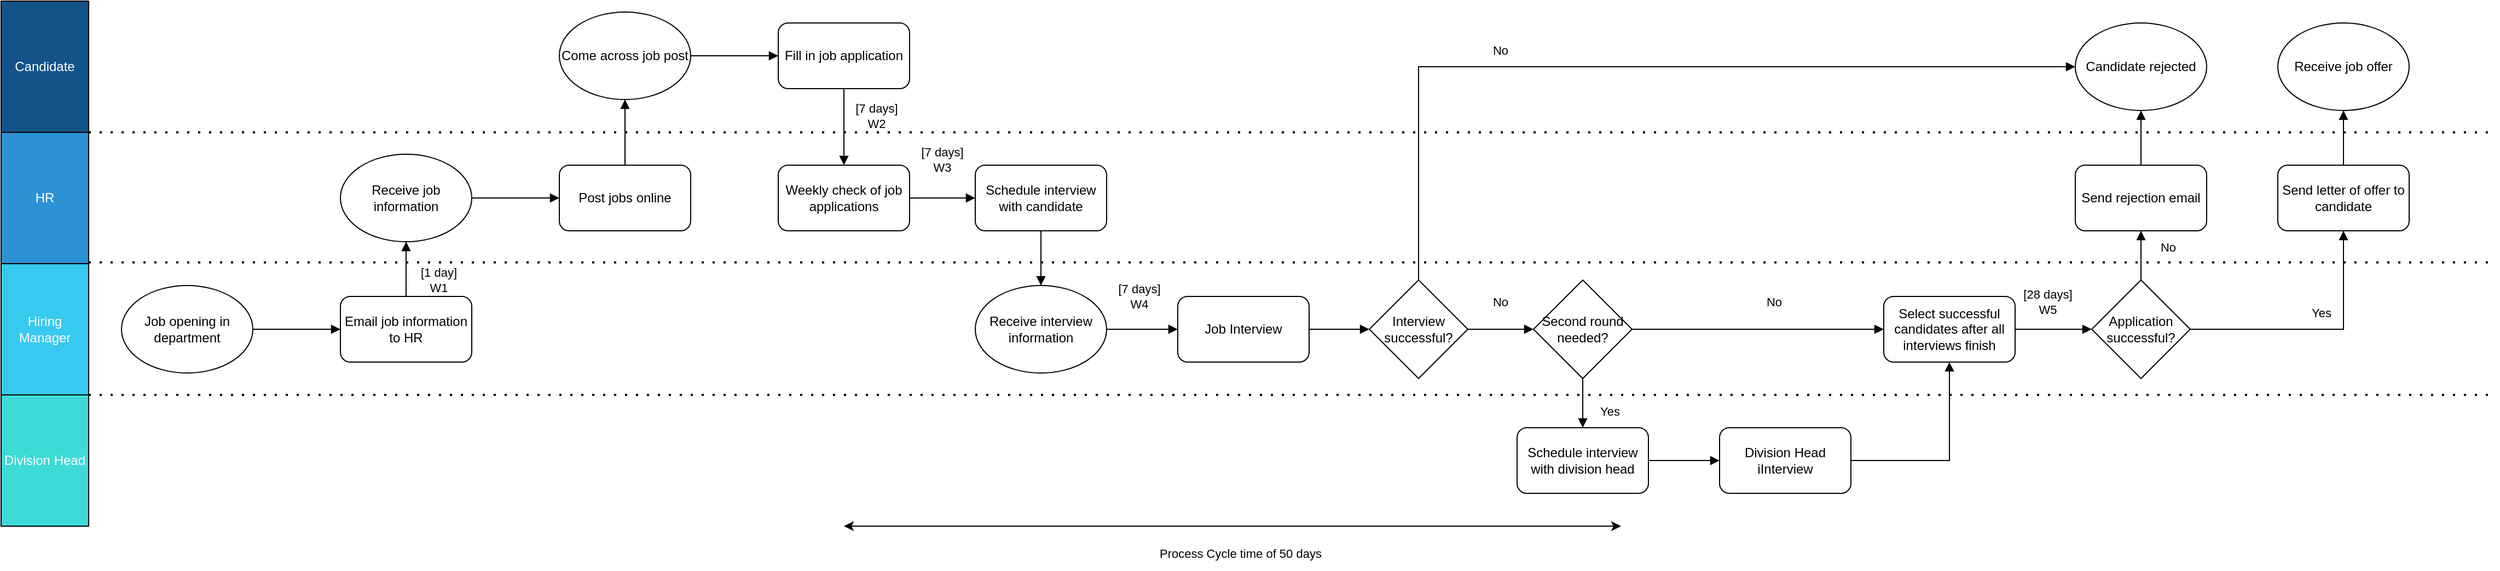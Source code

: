 <mxfile version="21.1.4" type="github">
  <diagram name="Page-1" id="x3qRDm9B7H_OVfXoaRfD">
    <mxGraphModel dx="1026" dy="579" grid="1" gridSize="10" guides="1" tooltips="1" connect="1" arrows="1" fold="1" page="1" pageScale="1" pageWidth="850" pageHeight="1100" math="0" shadow="0">
      <root>
        <mxCell id="0" />
        <mxCell id="1" parent="0" />
        <mxCell id="MzEPvq9lY3MwqnpipSgU-8" value="&lt;font color=&quot;#ffffff&quot;&gt;Candidate&lt;/font&gt;" style="rounded=0;whiteSpace=wrap;html=1;direction=south;fillColor=#13538A;" parent="1" vertex="1">
          <mxGeometry x="80" y="120" width="80" height="120" as="geometry" />
        </mxCell>
        <mxCell id="nVGY_BLCJTJtmA_UGDGf-1" value="&lt;font color=&quot;#ffffff&quot;&gt;HR&lt;/font&gt;" style="rounded=0;whiteSpace=wrap;html=1;direction=south;fillColor=#2C92D5;" vertex="1" parent="1">
          <mxGeometry x="80" y="240" width="80" height="120" as="geometry" />
        </mxCell>
        <mxCell id="nVGY_BLCJTJtmA_UGDGf-2" value="&lt;font color=&quot;#ffffff&quot;&gt;Hiring Manager&lt;/font&gt;" style="rounded=0;whiteSpace=wrap;html=1;direction=south;fillColor=#37C9EF;" vertex="1" parent="1">
          <mxGeometry x="80" y="360" width="80" height="120" as="geometry" />
        </mxCell>
        <mxCell id="nVGY_BLCJTJtmA_UGDGf-3" value="&lt;font color=&quot;#ffffff&quot;&gt;Division Head&lt;/font&gt;" style="rounded=0;whiteSpace=wrap;html=1;direction=south;fillColor=#3EDAD8;" vertex="1" parent="1">
          <mxGeometry x="80" y="480" width="80" height="120" as="geometry" />
        </mxCell>
        <mxCell id="nVGY_BLCJTJtmA_UGDGf-6" value="" style="edgeStyle=orthogonalEdgeStyle;rounded=0;orthogonalLoop=1;jettySize=auto;html=1;endArrow=block;endFill=1;" edge="1" parent="1" source="nVGY_BLCJTJtmA_UGDGf-4">
          <mxGeometry relative="1" as="geometry">
            <mxPoint x="390" y="420" as="targetPoint" />
          </mxGeometry>
        </mxCell>
        <mxCell id="nVGY_BLCJTJtmA_UGDGf-4" value="Job opening in department" style="ellipse;whiteSpace=wrap;html=1;" vertex="1" parent="1">
          <mxGeometry x="190" y="380" width="120" height="80" as="geometry" />
        </mxCell>
        <mxCell id="nVGY_BLCJTJtmA_UGDGf-42" value="" style="edgeStyle=orthogonalEdgeStyle;shape=connector;rounded=0;orthogonalLoop=1;jettySize=auto;html=1;labelBackgroundColor=default;strokeColor=default;fontFamily=Helvetica;fontSize=11;fontColor=default;endArrow=block;endFill=1;" edge="1" parent="1" source="nVGY_BLCJTJtmA_UGDGf-9" target="nVGY_BLCJTJtmA_UGDGf-11">
          <mxGeometry relative="1" as="geometry" />
        </mxCell>
        <mxCell id="nVGY_BLCJTJtmA_UGDGf-9" value="Receive job information" style="ellipse;whiteSpace=wrap;html=1;" vertex="1" parent="1">
          <mxGeometry x="390" y="260" width="120" height="80" as="geometry" />
        </mxCell>
        <mxCell id="nVGY_BLCJTJtmA_UGDGf-43" value="" style="edgeStyle=orthogonalEdgeStyle;shape=connector;rounded=0;orthogonalLoop=1;jettySize=auto;html=1;labelBackgroundColor=default;strokeColor=default;fontFamily=Helvetica;fontSize=11;fontColor=default;endArrow=block;endFill=1;" edge="1" parent="1" source="nVGY_BLCJTJtmA_UGDGf-11" target="nVGY_BLCJTJtmA_UGDGf-14">
          <mxGeometry relative="1" as="geometry" />
        </mxCell>
        <mxCell id="nVGY_BLCJTJtmA_UGDGf-11" value="Post jobs online" style="rounded=1;whiteSpace=wrap;html=1;" vertex="1" parent="1">
          <mxGeometry x="590" y="270" width="120" height="60" as="geometry" />
        </mxCell>
        <mxCell id="nVGY_BLCJTJtmA_UGDGf-41" value="" style="edgeStyle=orthogonalEdgeStyle;shape=connector;rounded=0;orthogonalLoop=1;jettySize=auto;html=1;labelBackgroundColor=default;strokeColor=default;fontFamily=Helvetica;fontSize=11;fontColor=default;endArrow=block;endFill=1;" edge="1" parent="1" source="nVGY_BLCJTJtmA_UGDGf-13" target="nVGY_BLCJTJtmA_UGDGf-9">
          <mxGeometry relative="1" as="geometry" />
        </mxCell>
        <mxCell id="nVGY_BLCJTJtmA_UGDGf-13" value="Email job information to HR" style="rounded=1;whiteSpace=wrap;html=1;" vertex="1" parent="1">
          <mxGeometry x="390" y="390" width="120" height="60" as="geometry" />
        </mxCell>
        <mxCell id="nVGY_BLCJTJtmA_UGDGf-44" value="" style="edgeStyle=orthogonalEdgeStyle;shape=connector;rounded=0;orthogonalLoop=1;jettySize=auto;html=1;labelBackgroundColor=default;strokeColor=default;fontFamily=Helvetica;fontSize=11;fontColor=default;endArrow=block;endFill=1;" edge="1" parent="1" source="nVGY_BLCJTJtmA_UGDGf-14" target="nVGY_BLCJTJtmA_UGDGf-18">
          <mxGeometry relative="1" as="geometry" />
        </mxCell>
        <mxCell id="nVGY_BLCJTJtmA_UGDGf-14" value="Come across job post" style="ellipse;whiteSpace=wrap;html=1;" vertex="1" parent="1">
          <mxGeometry x="590" y="130" width="120" height="80" as="geometry" />
        </mxCell>
        <mxCell id="nVGY_BLCJTJtmA_UGDGf-45" value="" style="edgeStyle=orthogonalEdgeStyle;shape=connector;rounded=0;orthogonalLoop=1;jettySize=auto;html=1;labelBackgroundColor=default;strokeColor=default;fontFamily=Helvetica;fontSize=11;fontColor=default;endArrow=block;endFill=1;" edge="1" parent="1" source="nVGY_BLCJTJtmA_UGDGf-18" target="nVGY_BLCJTJtmA_UGDGf-19">
          <mxGeometry relative="1" as="geometry" />
        </mxCell>
        <mxCell id="nVGY_BLCJTJtmA_UGDGf-18" value="Fill in job application" style="rounded=1;whiteSpace=wrap;html=1;" vertex="1" parent="1">
          <mxGeometry x="790" y="140" width="120" height="60" as="geometry" />
        </mxCell>
        <mxCell id="nVGY_BLCJTJtmA_UGDGf-46" value="" style="edgeStyle=orthogonalEdgeStyle;shape=connector;rounded=0;orthogonalLoop=1;jettySize=auto;html=1;labelBackgroundColor=default;strokeColor=default;fontFamily=Helvetica;fontSize=11;fontColor=default;endArrow=block;endFill=1;" edge="1" parent="1" source="nVGY_BLCJTJtmA_UGDGf-19" target="nVGY_BLCJTJtmA_UGDGf-20">
          <mxGeometry relative="1" as="geometry" />
        </mxCell>
        <mxCell id="nVGY_BLCJTJtmA_UGDGf-19" value="Weekly check of job applications" style="rounded=1;whiteSpace=wrap;html=1;" vertex="1" parent="1">
          <mxGeometry x="790" y="270" width="120" height="60" as="geometry" />
        </mxCell>
        <mxCell id="nVGY_BLCJTJtmA_UGDGf-47" value="" style="edgeStyle=orthogonalEdgeStyle;shape=connector;rounded=0;orthogonalLoop=1;jettySize=auto;html=1;labelBackgroundColor=default;strokeColor=default;fontFamily=Helvetica;fontSize=11;fontColor=default;endArrow=block;endFill=1;" edge="1" parent="1" source="nVGY_BLCJTJtmA_UGDGf-20" target="nVGY_BLCJTJtmA_UGDGf-21">
          <mxGeometry relative="1" as="geometry" />
        </mxCell>
        <mxCell id="nVGY_BLCJTJtmA_UGDGf-20" value="Schedule interview with candidate" style="rounded=1;whiteSpace=wrap;html=1;" vertex="1" parent="1">
          <mxGeometry x="970" y="270" width="120" height="60" as="geometry" />
        </mxCell>
        <mxCell id="nVGY_BLCJTJtmA_UGDGf-48" value="" style="edgeStyle=orthogonalEdgeStyle;shape=connector;rounded=0;orthogonalLoop=1;jettySize=auto;html=1;labelBackgroundColor=default;strokeColor=default;fontFamily=Helvetica;fontSize=11;fontColor=default;endArrow=block;endFill=1;" edge="1" parent="1" source="nVGY_BLCJTJtmA_UGDGf-21" target="nVGY_BLCJTJtmA_UGDGf-22">
          <mxGeometry relative="1" as="geometry" />
        </mxCell>
        <mxCell id="nVGY_BLCJTJtmA_UGDGf-21" value="Receive interview information" style="ellipse;whiteSpace=wrap;html=1;" vertex="1" parent="1">
          <mxGeometry x="970" y="380" width="120" height="80" as="geometry" />
        </mxCell>
        <mxCell id="nVGY_BLCJTJtmA_UGDGf-49" value="" style="edgeStyle=orthogonalEdgeStyle;shape=connector;rounded=0;orthogonalLoop=1;jettySize=auto;html=1;labelBackgroundColor=default;strokeColor=default;fontFamily=Helvetica;fontSize=11;fontColor=default;endArrow=block;endFill=1;" edge="1" parent="1" source="nVGY_BLCJTJtmA_UGDGf-22" target="nVGY_BLCJTJtmA_UGDGf-23">
          <mxGeometry relative="1" as="geometry" />
        </mxCell>
        <mxCell id="nVGY_BLCJTJtmA_UGDGf-22" value="Job Interview" style="rounded=1;whiteSpace=wrap;html=1;" vertex="1" parent="1">
          <mxGeometry x="1155" y="390" width="120" height="60" as="geometry" />
        </mxCell>
        <mxCell id="nVGY_BLCJTJtmA_UGDGf-50" value="" style="edgeStyle=orthogonalEdgeStyle;shape=connector;rounded=0;orthogonalLoop=1;jettySize=auto;html=1;labelBackgroundColor=default;strokeColor=default;fontFamily=Helvetica;fontSize=11;fontColor=default;endArrow=block;endFill=1;" edge="1" parent="1" source="nVGY_BLCJTJtmA_UGDGf-23" target="nVGY_BLCJTJtmA_UGDGf-24">
          <mxGeometry relative="1" as="geometry" />
        </mxCell>
        <mxCell id="nVGY_BLCJTJtmA_UGDGf-60" style="edgeStyle=orthogonalEdgeStyle;shape=connector;rounded=0;orthogonalLoop=1;jettySize=auto;html=1;exitX=0.5;exitY=0;exitDx=0;exitDy=0;entryX=0;entryY=0.5;entryDx=0;entryDy=0;labelBackgroundColor=default;strokeColor=default;fontFamily=Helvetica;fontSize=11;fontColor=default;endArrow=block;endFill=1;" edge="1" parent="1" source="nVGY_BLCJTJtmA_UGDGf-23" target="nVGY_BLCJTJtmA_UGDGf-31">
          <mxGeometry relative="1" as="geometry" />
        </mxCell>
        <mxCell id="nVGY_BLCJTJtmA_UGDGf-23" value="Interview successful?" style="rhombus;whiteSpace=wrap;html=1;" vertex="1" parent="1">
          <mxGeometry x="1330" y="375" width="90" height="90" as="geometry" />
        </mxCell>
        <mxCell id="nVGY_BLCJTJtmA_UGDGf-51" value="" style="edgeStyle=orthogonalEdgeStyle;shape=connector;rounded=0;orthogonalLoop=1;jettySize=auto;html=1;labelBackgroundColor=default;strokeColor=default;fontFamily=Helvetica;fontSize=11;fontColor=default;endArrow=block;endFill=1;" edge="1" parent="1" source="nVGY_BLCJTJtmA_UGDGf-24" target="nVGY_BLCJTJtmA_UGDGf-25">
          <mxGeometry relative="1" as="geometry" />
        </mxCell>
        <mxCell id="nVGY_BLCJTJtmA_UGDGf-53" style="edgeStyle=orthogonalEdgeStyle;shape=connector;rounded=0;orthogonalLoop=1;jettySize=auto;html=1;exitX=1;exitY=0.5;exitDx=0;exitDy=0;labelBackgroundColor=default;strokeColor=default;fontFamily=Helvetica;fontSize=11;fontColor=default;endArrow=block;endFill=1;" edge="1" parent="1" source="nVGY_BLCJTJtmA_UGDGf-24" target="nVGY_BLCJTJtmA_UGDGf-27">
          <mxGeometry relative="1" as="geometry" />
        </mxCell>
        <mxCell id="nVGY_BLCJTJtmA_UGDGf-24" value="Second round needed?" style="rhombus;whiteSpace=wrap;html=1;" vertex="1" parent="1">
          <mxGeometry x="1480" y="375" width="90" height="90" as="geometry" />
        </mxCell>
        <mxCell id="nVGY_BLCJTJtmA_UGDGf-52" value="" style="edgeStyle=orthogonalEdgeStyle;shape=connector;rounded=0;orthogonalLoop=1;jettySize=auto;html=1;labelBackgroundColor=default;strokeColor=default;fontFamily=Helvetica;fontSize=11;fontColor=default;endArrow=block;endFill=1;" edge="1" parent="1" source="nVGY_BLCJTJtmA_UGDGf-25" target="nVGY_BLCJTJtmA_UGDGf-26">
          <mxGeometry relative="1" as="geometry" />
        </mxCell>
        <mxCell id="nVGY_BLCJTJtmA_UGDGf-25" value="Schedule interview with division head" style="rounded=1;whiteSpace=wrap;html=1;" vertex="1" parent="1">
          <mxGeometry x="1465" y="510" width="120" height="60" as="geometry" />
        </mxCell>
        <mxCell id="nVGY_BLCJTJtmA_UGDGf-54" style="edgeStyle=orthogonalEdgeStyle;shape=connector;rounded=0;orthogonalLoop=1;jettySize=auto;html=1;exitX=1;exitY=0.5;exitDx=0;exitDy=0;entryX=0.5;entryY=1;entryDx=0;entryDy=0;labelBackgroundColor=default;strokeColor=default;fontFamily=Helvetica;fontSize=11;fontColor=default;endArrow=block;endFill=1;" edge="1" parent="1" source="nVGY_BLCJTJtmA_UGDGf-26" target="nVGY_BLCJTJtmA_UGDGf-27">
          <mxGeometry relative="1" as="geometry" />
        </mxCell>
        <mxCell id="nVGY_BLCJTJtmA_UGDGf-26" value="Division Head iInterview" style="rounded=1;whiteSpace=wrap;html=1;" vertex="1" parent="1">
          <mxGeometry x="1650" y="510" width="120" height="60" as="geometry" />
        </mxCell>
        <mxCell id="nVGY_BLCJTJtmA_UGDGf-55" value="" style="edgeStyle=orthogonalEdgeStyle;shape=connector;rounded=0;orthogonalLoop=1;jettySize=auto;html=1;labelBackgroundColor=default;strokeColor=default;fontFamily=Helvetica;fontSize=11;fontColor=default;endArrow=block;endFill=1;" edge="1" parent="1" source="nVGY_BLCJTJtmA_UGDGf-27" target="nVGY_BLCJTJtmA_UGDGf-28">
          <mxGeometry relative="1" as="geometry" />
        </mxCell>
        <mxCell id="nVGY_BLCJTJtmA_UGDGf-27" value="Select successful candidates after all interviews finish" style="rounded=1;whiteSpace=wrap;html=1;" vertex="1" parent="1">
          <mxGeometry x="1800" y="390" width="120" height="60" as="geometry" />
        </mxCell>
        <mxCell id="nVGY_BLCJTJtmA_UGDGf-56" value="" style="edgeStyle=orthogonalEdgeStyle;shape=connector;rounded=0;orthogonalLoop=1;jettySize=auto;html=1;labelBackgroundColor=default;strokeColor=default;fontFamily=Helvetica;fontSize=11;fontColor=default;endArrow=block;endFill=1;" edge="1" parent="1" source="nVGY_BLCJTJtmA_UGDGf-28" target="nVGY_BLCJTJtmA_UGDGf-29">
          <mxGeometry relative="1" as="geometry" />
        </mxCell>
        <mxCell id="nVGY_BLCJTJtmA_UGDGf-57" style="edgeStyle=orthogonalEdgeStyle;shape=connector;rounded=0;orthogonalLoop=1;jettySize=auto;html=1;exitX=1;exitY=0.5;exitDx=0;exitDy=0;entryX=0.5;entryY=1;entryDx=0;entryDy=0;labelBackgroundColor=default;strokeColor=default;fontFamily=Helvetica;fontSize=11;fontColor=default;endArrow=block;endFill=1;" edge="1" parent="1" source="nVGY_BLCJTJtmA_UGDGf-28" target="nVGY_BLCJTJtmA_UGDGf-30">
          <mxGeometry relative="1" as="geometry" />
        </mxCell>
        <mxCell id="nVGY_BLCJTJtmA_UGDGf-28" value="Application successful?" style="rhombus;whiteSpace=wrap;html=1;" vertex="1" parent="1">
          <mxGeometry x="1990" y="375" width="90" height="90" as="geometry" />
        </mxCell>
        <mxCell id="nVGY_BLCJTJtmA_UGDGf-59" value="" style="edgeStyle=orthogonalEdgeStyle;shape=connector;rounded=0;orthogonalLoop=1;jettySize=auto;html=1;labelBackgroundColor=default;strokeColor=default;fontFamily=Helvetica;fontSize=11;fontColor=default;endArrow=block;endFill=1;" edge="1" parent="1" source="nVGY_BLCJTJtmA_UGDGf-29" target="nVGY_BLCJTJtmA_UGDGf-31">
          <mxGeometry relative="1" as="geometry" />
        </mxCell>
        <mxCell id="nVGY_BLCJTJtmA_UGDGf-29" value="Send rejection email" style="rounded=1;whiteSpace=wrap;html=1;" vertex="1" parent="1">
          <mxGeometry x="1975" y="270" width="120" height="60" as="geometry" />
        </mxCell>
        <mxCell id="nVGY_BLCJTJtmA_UGDGf-58" value="" style="edgeStyle=orthogonalEdgeStyle;shape=connector;rounded=0;orthogonalLoop=1;jettySize=auto;html=1;labelBackgroundColor=default;strokeColor=default;fontFamily=Helvetica;fontSize=11;fontColor=default;endArrow=block;endFill=1;" edge="1" parent="1" source="nVGY_BLCJTJtmA_UGDGf-30" target="nVGY_BLCJTJtmA_UGDGf-32">
          <mxGeometry relative="1" as="geometry" />
        </mxCell>
        <mxCell id="nVGY_BLCJTJtmA_UGDGf-30" value="Send letter of offer to candidate" style="rounded=1;whiteSpace=wrap;html=1;" vertex="1" parent="1">
          <mxGeometry x="2160" y="270" width="120" height="60" as="geometry" />
        </mxCell>
        <mxCell id="nVGY_BLCJTJtmA_UGDGf-31" value="Candidate rejected" style="ellipse;whiteSpace=wrap;html=1;" vertex="1" parent="1">
          <mxGeometry x="1975" y="140" width="120" height="80" as="geometry" />
        </mxCell>
        <mxCell id="nVGY_BLCJTJtmA_UGDGf-32" value="Receive job offer" style="ellipse;whiteSpace=wrap;html=1;" vertex="1" parent="1">
          <mxGeometry x="2160" y="140" width="120" height="80" as="geometry" />
        </mxCell>
        <mxCell id="nVGY_BLCJTJtmA_UGDGf-61" value="" style="endArrow=none;dashed=1;html=1;strokeWidth=2;rounded=0;labelBackgroundColor=default;strokeColor=default;fontFamily=Helvetica;fontSize=11;fontColor=default;shape=connector;exitX=0;exitY=0;exitDx=0;exitDy=0;dashPattern=1 4;" edge="1" parent="1" source="nVGY_BLCJTJtmA_UGDGf-1">
          <mxGeometry width="50" height="50" relative="1" as="geometry">
            <mxPoint x="550" y="400" as="sourcePoint" />
            <mxPoint x="2360" y="240" as="targetPoint" />
          </mxGeometry>
        </mxCell>
        <mxCell id="nVGY_BLCJTJtmA_UGDGf-62" value="" style="endArrow=none;html=1;strokeWidth=2;rounded=0;labelBackgroundColor=default;strokeColor=default;fontFamily=Helvetica;fontSize=11;fontColor=default;shape=connector;exitX=0;exitY=0;exitDx=0;exitDy=0;dashed=1;dashPattern=1 4;" edge="1" parent="1">
          <mxGeometry width="50" height="50" relative="1" as="geometry">
            <mxPoint x="160" y="358.82" as="sourcePoint" />
            <mxPoint x="2360" y="358.82" as="targetPoint" />
          </mxGeometry>
        </mxCell>
        <mxCell id="nVGY_BLCJTJtmA_UGDGf-63" value="" style="endArrow=none;dashed=1;html=1;strokeWidth=2;rounded=0;labelBackgroundColor=default;strokeColor=default;fontFamily=Helvetica;fontSize=11;fontColor=default;shape=connector;exitX=0;exitY=0;exitDx=0;exitDy=0;dashPattern=1 4;" edge="1" parent="1">
          <mxGeometry width="50" height="50" relative="1" as="geometry">
            <mxPoint x="160" y="480" as="sourcePoint" />
            <mxPoint x="2360" y="480" as="targetPoint" />
          </mxGeometry>
        </mxCell>
        <mxCell id="nVGY_BLCJTJtmA_UGDGf-65" value="[1 day]&lt;br&gt;W1" style="text;html=1;strokeColor=none;fillColor=none;align=center;verticalAlign=middle;whiteSpace=wrap;rounded=0;fontSize=11;fontFamily=Helvetica;fontColor=default;" vertex="1" parent="1">
          <mxGeometry x="450" y="360" width="60" height="30" as="geometry" />
        </mxCell>
        <mxCell id="nVGY_BLCJTJtmA_UGDGf-66" value="[7 days]&lt;br&gt;W2" style="text;html=1;strokeColor=none;fillColor=none;align=center;verticalAlign=middle;whiteSpace=wrap;rounded=0;fontSize=11;fontFamily=Helvetica;fontColor=default;" vertex="1" parent="1">
          <mxGeometry x="850" y="210" width="60" height="30" as="geometry" />
        </mxCell>
        <mxCell id="nVGY_BLCJTJtmA_UGDGf-67" value="[7 days]&lt;br&gt;W3" style="text;html=1;strokeColor=none;fillColor=none;align=center;verticalAlign=middle;whiteSpace=wrap;rounded=0;fontSize=11;fontFamily=Helvetica;fontColor=default;" vertex="1" parent="1">
          <mxGeometry x="910" y="250" width="60" height="30" as="geometry" />
        </mxCell>
        <mxCell id="nVGY_BLCJTJtmA_UGDGf-68" value="[7 days]&lt;br&gt;W4" style="text;html=1;strokeColor=none;fillColor=none;align=center;verticalAlign=middle;whiteSpace=wrap;rounded=0;fontSize=11;fontFamily=Helvetica;fontColor=default;" vertex="1" parent="1">
          <mxGeometry x="1090" y="375" width="60" height="30" as="geometry" />
        </mxCell>
        <mxCell id="nVGY_BLCJTJtmA_UGDGf-69" value="No" style="text;html=1;strokeColor=none;fillColor=none;align=center;verticalAlign=middle;whiteSpace=wrap;rounded=0;fontSize=11;fontFamily=Helvetica;fontColor=default;" vertex="1" parent="1">
          <mxGeometry x="1420" y="380" width="60" height="30" as="geometry" />
        </mxCell>
        <mxCell id="nVGY_BLCJTJtmA_UGDGf-70" value="No" style="text;html=1;strokeColor=none;fillColor=none;align=center;verticalAlign=middle;whiteSpace=wrap;rounded=0;fontSize=11;fontFamily=Helvetica;fontColor=default;" vertex="1" parent="1">
          <mxGeometry x="1670" y="380" width="60" height="30" as="geometry" />
        </mxCell>
        <mxCell id="nVGY_BLCJTJtmA_UGDGf-71" value="Yes" style="text;html=1;strokeColor=none;fillColor=none;align=center;verticalAlign=middle;whiteSpace=wrap;rounded=0;fontSize=11;fontFamily=Helvetica;fontColor=default;" vertex="1" parent="1">
          <mxGeometry x="1520" y="480" width="60" height="30" as="geometry" />
        </mxCell>
        <mxCell id="nVGY_BLCJTJtmA_UGDGf-72" value="No" style="text;html=1;strokeColor=none;fillColor=none;align=center;verticalAlign=middle;whiteSpace=wrap;rounded=0;fontSize=11;fontFamily=Helvetica;fontColor=default;" vertex="1" parent="1">
          <mxGeometry x="1420" y="150" width="60" height="30" as="geometry" />
        </mxCell>
        <mxCell id="nVGY_BLCJTJtmA_UGDGf-73" value="[28 days]&lt;br&gt;W5" style="text;html=1;strokeColor=none;fillColor=none;align=center;verticalAlign=middle;whiteSpace=wrap;rounded=0;fontSize=11;fontFamily=Helvetica;fontColor=default;" vertex="1" parent="1">
          <mxGeometry x="1920" y="380" width="60" height="30" as="geometry" />
        </mxCell>
        <mxCell id="nVGY_BLCJTJtmA_UGDGf-74" value="No" style="text;html=1;strokeColor=none;fillColor=none;align=center;verticalAlign=middle;whiteSpace=wrap;rounded=0;fontSize=11;fontFamily=Helvetica;fontColor=default;" vertex="1" parent="1">
          <mxGeometry x="2030" y="330" width="60" height="30" as="geometry" />
        </mxCell>
        <mxCell id="nVGY_BLCJTJtmA_UGDGf-75" value="Yes" style="text;html=1;strokeColor=none;fillColor=none;align=center;verticalAlign=middle;whiteSpace=wrap;rounded=0;fontSize=11;fontFamily=Helvetica;fontColor=default;" vertex="1" parent="1">
          <mxGeometry x="2170" y="390" width="60" height="30" as="geometry" />
        </mxCell>
        <mxCell id="nVGY_BLCJTJtmA_UGDGf-76" value="" style="endArrow=classic;startArrow=classic;html=1;rounded=0;labelBackgroundColor=default;strokeColor=default;fontFamily=Helvetica;fontSize=11;fontColor=default;shape=connector;" edge="1" parent="1">
          <mxGeometry width="50" height="50" relative="1" as="geometry">
            <mxPoint x="850" y="600" as="sourcePoint" />
            <mxPoint x="1560" y="600" as="targetPoint" />
          </mxGeometry>
        </mxCell>
        <mxCell id="nVGY_BLCJTJtmA_UGDGf-77" value="Process Cycle time of 50 days" style="text;html=1;strokeColor=none;fillColor=none;align=center;verticalAlign=middle;whiteSpace=wrap;rounded=0;fontSize=11;fontFamily=Helvetica;fontColor=default;" vertex="1" parent="1">
          <mxGeometry x="1120" y="610" width="185" height="30" as="geometry" />
        </mxCell>
      </root>
    </mxGraphModel>
  </diagram>
</mxfile>
